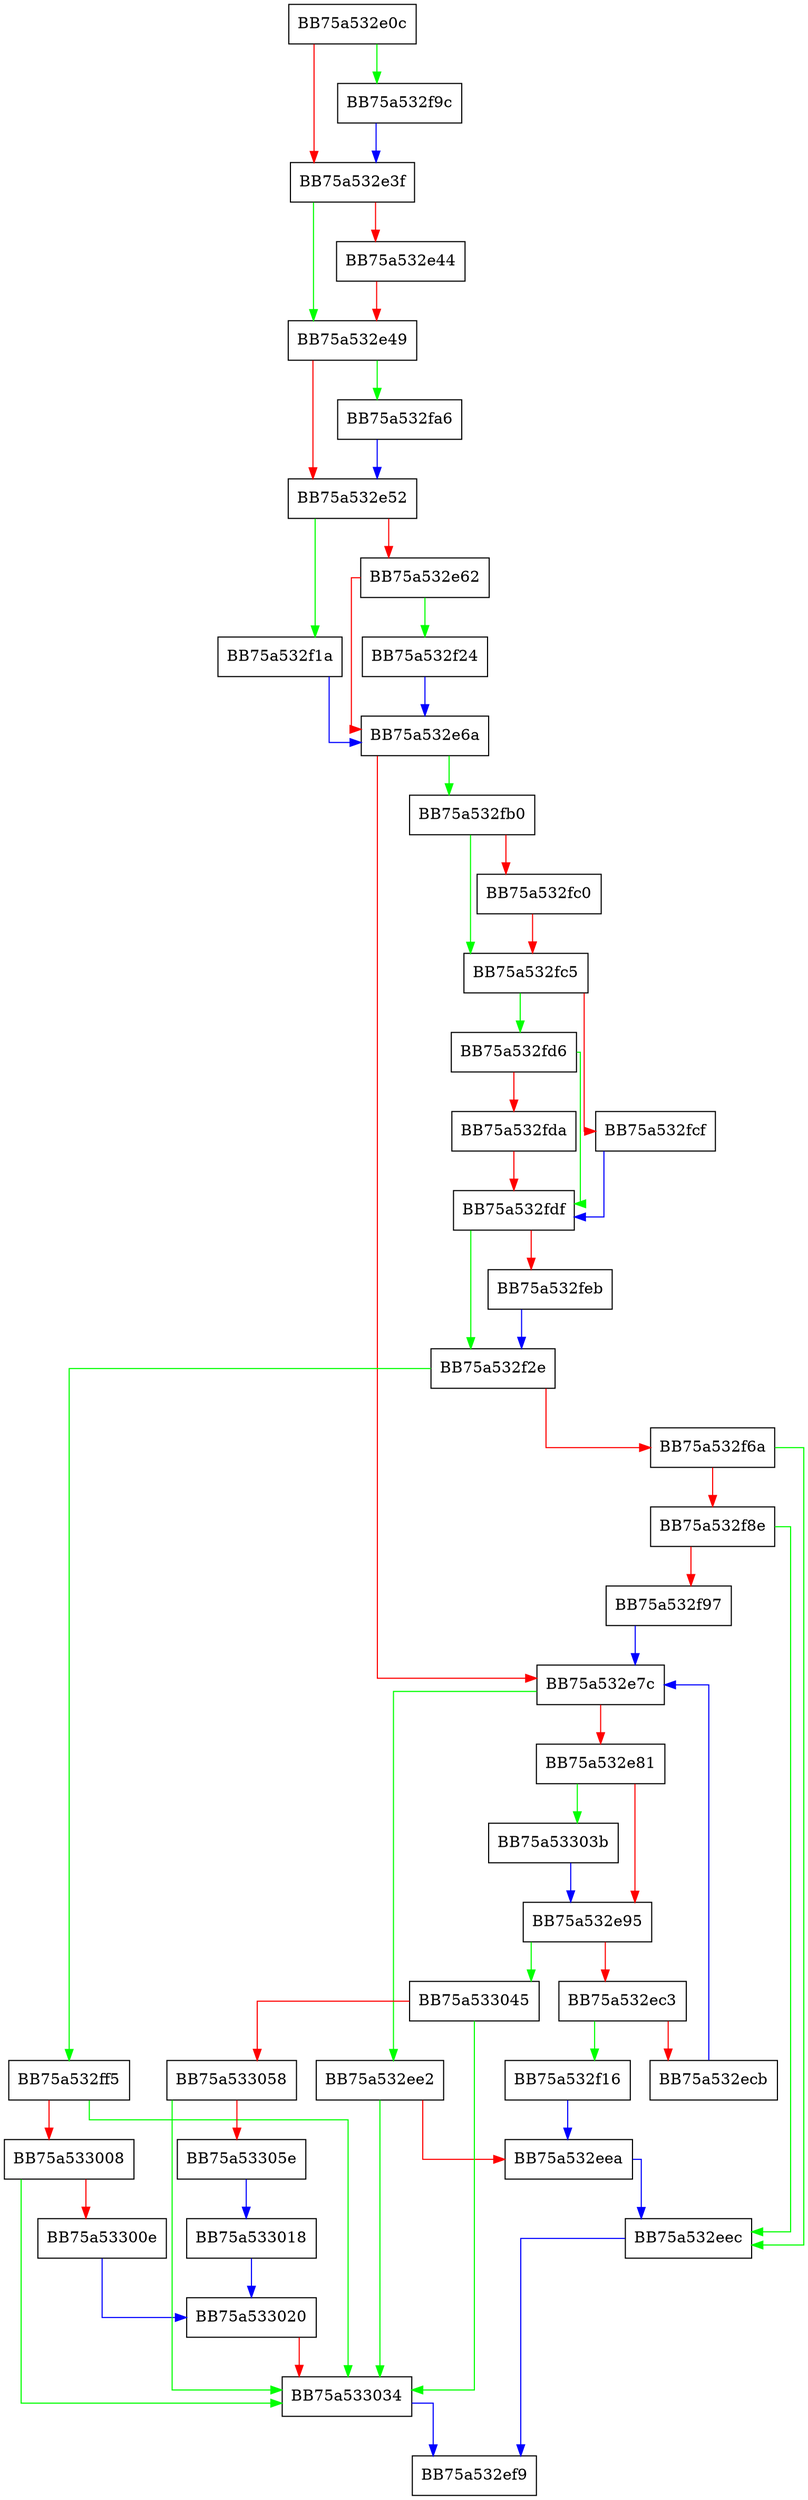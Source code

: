digraph Read {
  node [shape="box"];
  graph [splines=ortho];
  BB75a532e0c -> BB75a532f9c [color="green"];
  BB75a532e0c -> BB75a532e3f [color="red"];
  BB75a532e3f -> BB75a532e49 [color="green"];
  BB75a532e3f -> BB75a532e44 [color="red"];
  BB75a532e44 -> BB75a532e49 [color="red"];
  BB75a532e49 -> BB75a532fa6 [color="green"];
  BB75a532e49 -> BB75a532e52 [color="red"];
  BB75a532e52 -> BB75a532f1a [color="green"];
  BB75a532e52 -> BB75a532e62 [color="red"];
  BB75a532e62 -> BB75a532f24 [color="green"];
  BB75a532e62 -> BB75a532e6a [color="red"];
  BB75a532e6a -> BB75a532fb0 [color="green"];
  BB75a532e6a -> BB75a532e7c [color="red"];
  BB75a532e7c -> BB75a532ee2 [color="green"];
  BB75a532e7c -> BB75a532e81 [color="red"];
  BB75a532e81 -> BB75a53303b [color="green"];
  BB75a532e81 -> BB75a532e95 [color="red"];
  BB75a532e95 -> BB75a533045 [color="green"];
  BB75a532e95 -> BB75a532ec3 [color="red"];
  BB75a532ec3 -> BB75a532f16 [color="green"];
  BB75a532ec3 -> BB75a532ecb [color="red"];
  BB75a532ecb -> BB75a532e7c [color="blue"];
  BB75a532ee2 -> BB75a533034 [color="green"];
  BB75a532ee2 -> BB75a532eea [color="red"];
  BB75a532eea -> BB75a532eec [color="blue"];
  BB75a532eec -> BB75a532ef9 [color="blue"];
  BB75a532f16 -> BB75a532eea [color="blue"];
  BB75a532f1a -> BB75a532e6a [color="blue"];
  BB75a532f24 -> BB75a532e6a [color="blue"];
  BB75a532f2e -> BB75a532ff5 [color="green"];
  BB75a532f2e -> BB75a532f6a [color="red"];
  BB75a532f6a -> BB75a532eec [color="green"];
  BB75a532f6a -> BB75a532f8e [color="red"];
  BB75a532f8e -> BB75a532eec [color="green"];
  BB75a532f8e -> BB75a532f97 [color="red"];
  BB75a532f97 -> BB75a532e7c [color="blue"];
  BB75a532f9c -> BB75a532e3f [color="blue"];
  BB75a532fa6 -> BB75a532e52 [color="blue"];
  BB75a532fb0 -> BB75a532fc5 [color="green"];
  BB75a532fb0 -> BB75a532fc0 [color="red"];
  BB75a532fc0 -> BB75a532fc5 [color="red"];
  BB75a532fc5 -> BB75a532fd6 [color="green"];
  BB75a532fc5 -> BB75a532fcf [color="red"];
  BB75a532fcf -> BB75a532fdf [color="blue"];
  BB75a532fd6 -> BB75a532fdf [color="green"];
  BB75a532fd6 -> BB75a532fda [color="red"];
  BB75a532fda -> BB75a532fdf [color="red"];
  BB75a532fdf -> BB75a532f2e [color="green"];
  BB75a532fdf -> BB75a532feb [color="red"];
  BB75a532feb -> BB75a532f2e [color="blue"];
  BB75a532ff5 -> BB75a533034 [color="green"];
  BB75a532ff5 -> BB75a533008 [color="red"];
  BB75a533008 -> BB75a533034 [color="green"];
  BB75a533008 -> BB75a53300e [color="red"];
  BB75a53300e -> BB75a533020 [color="blue"];
  BB75a533018 -> BB75a533020 [color="blue"];
  BB75a533020 -> BB75a533034 [color="red"];
  BB75a533034 -> BB75a532ef9 [color="blue"];
  BB75a53303b -> BB75a532e95 [color="blue"];
  BB75a533045 -> BB75a533034 [color="green"];
  BB75a533045 -> BB75a533058 [color="red"];
  BB75a533058 -> BB75a533034 [color="green"];
  BB75a533058 -> BB75a53305e [color="red"];
  BB75a53305e -> BB75a533018 [color="blue"];
}